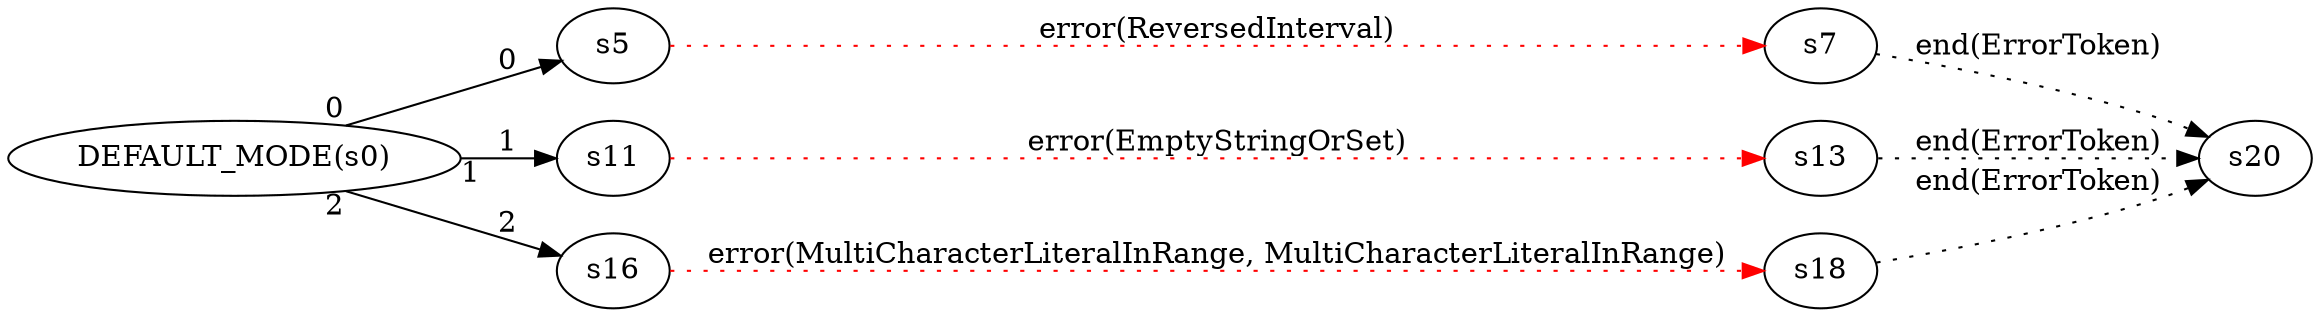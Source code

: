 digraph ATN {
  rankdir=LR;

  "DEFAULT_MODE(s0)" -> s5 [label=0 taillabel=0]
  s5 -> s7 [label="error(ReversedInterval)" style=dotted color=red]
  s7 -> s20 [label="end(ErrorToken)" style=dotted]
  "DEFAULT_MODE(s0)" -> s11 [label=1 taillabel=1]
  s11 -> s13 [label="error(EmptyStringOrSet)" style=dotted color=red]
  s13 -> s20 [label="end(ErrorToken)" style=dotted]
  "DEFAULT_MODE(s0)" -> s16 [label=2 taillabel=2]
  s16 -> s18 [label="error(MultiCharacterLiteralInRange, MultiCharacterLiteralInRange)" style=dotted color=red]
  s18 -> s20 [label="end(ErrorToken)" style=dotted]
}